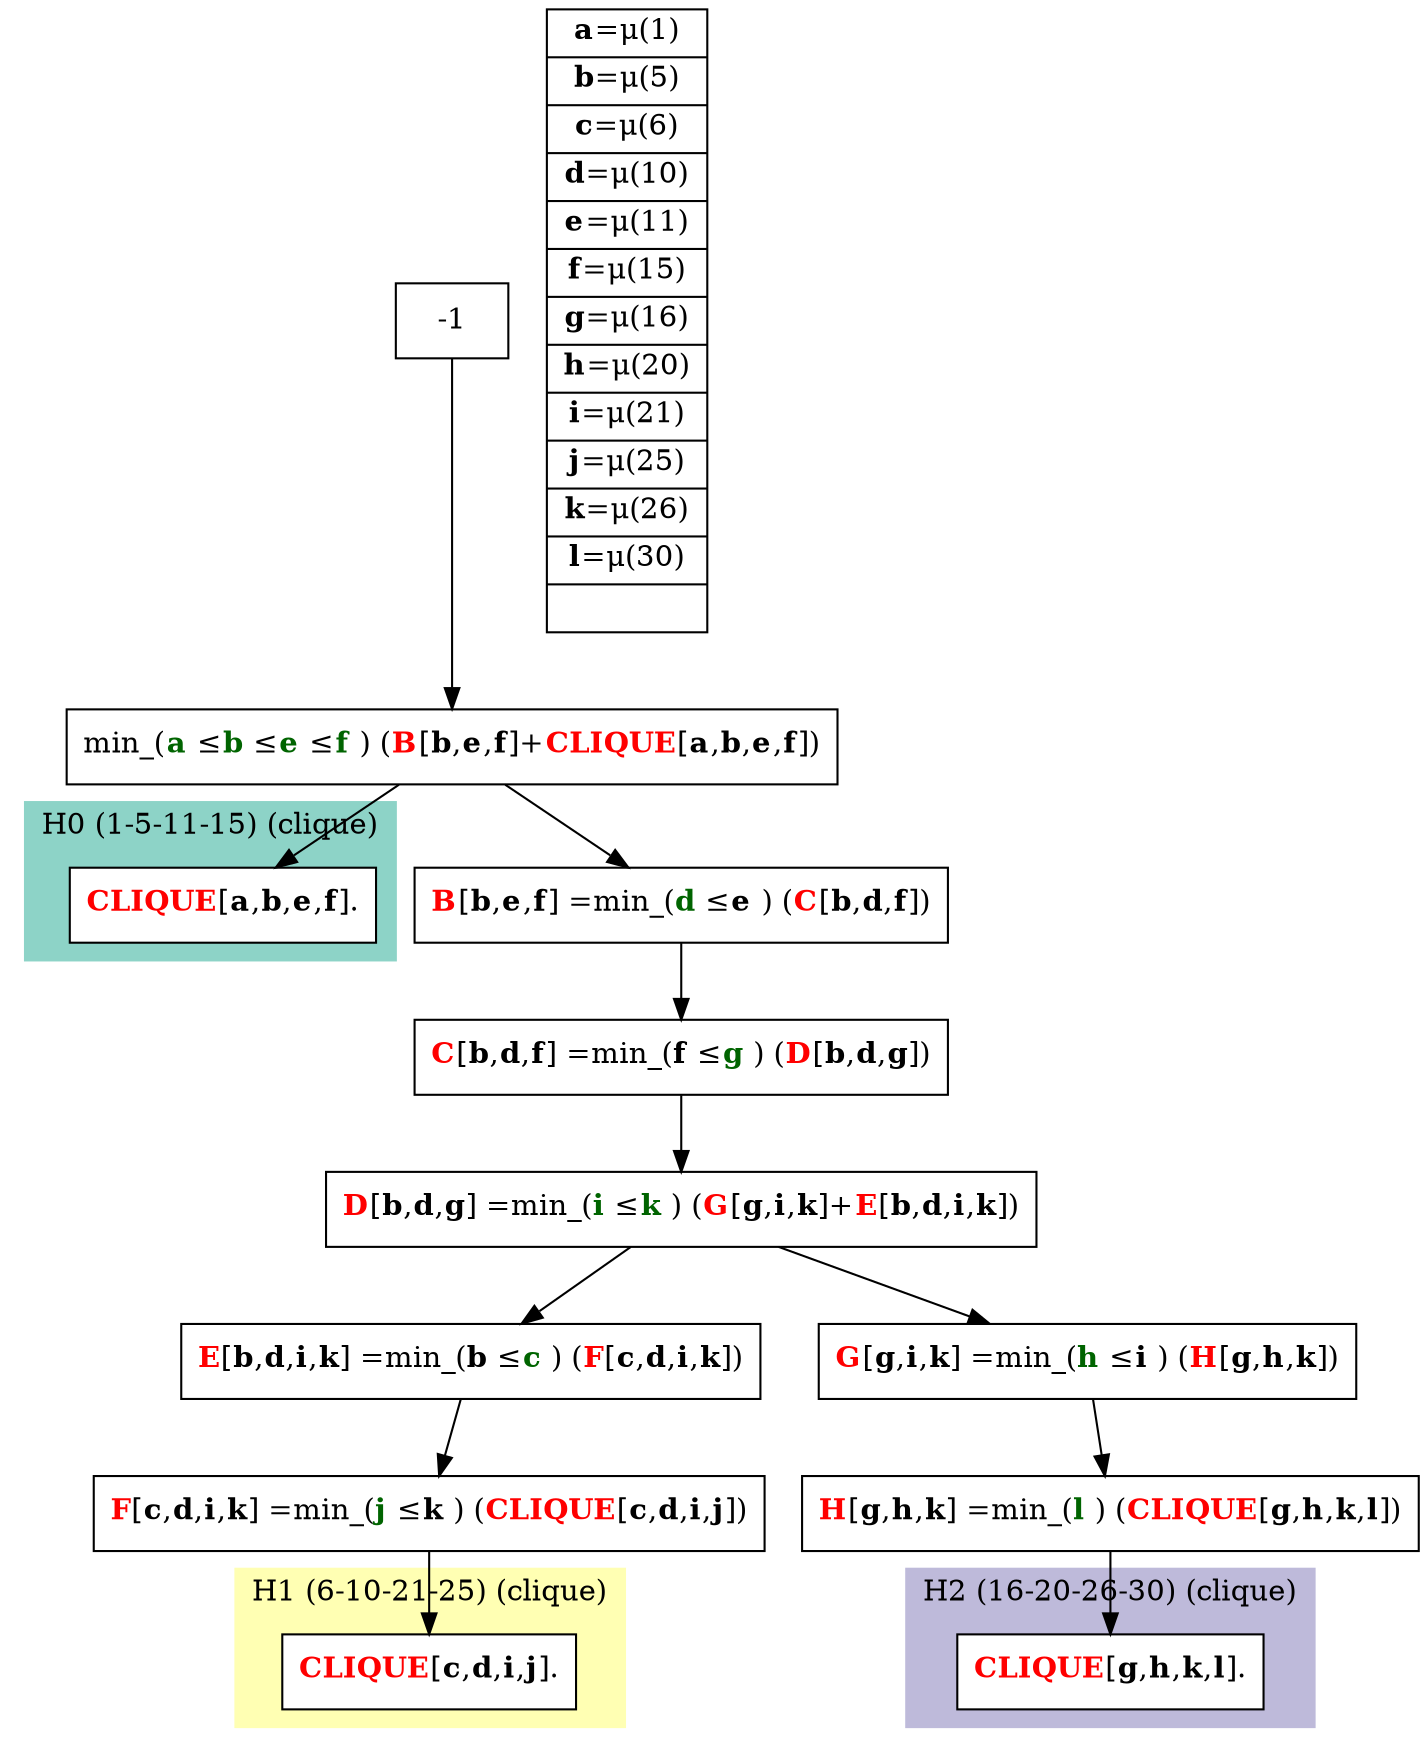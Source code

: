 digraph G {
    node [shape=box];
    subgraph cluster0 {
        node [style=filled,fillcolor=white];
        labeljust="l";
        style=filled;
        color="#8DD3C7";
        H0_0;
        label="H0 (1-5-11-15) (clique)";
    }
    subgraph cluster1 {
        node [style=filled,fillcolor=white];
        labeljust="l";
        style=filled;
        color="#FFFFB3";
        H1_0;
        label="H1 (6-10-21-25) (clique)";
    }
    subgraph cluster2 {
        node [style=filled,fillcolor=white];
        labeljust="l";
        style=filled;
        color="#BEBADA";
        H2_0;
        label="H2 (16-20-26-30) (clique)";
    }
     1 [shape=record,label= <{min_(<FONT COLOR="DARKGREEN"><b>a</b></FONT> &le;<FONT COLOR="DARKGREEN"><b>b</b></FONT> &le;<FONT COLOR="DARKGREEN"><b>e</b></FONT> &le;<FONT COLOR="DARKGREEN"><b>f</b></FONT> ) (<FONT COLOR="RED"><b>B</b></FONT>[<b>b</b>,<b>e</b>,<b>f</b>]+<FONT COLOR="RED"><b>CLIQUE</b></FONT>[<b>a</b>,<b>b</b>,<b>e</b>,<b>f</b>])}> ];
     -1  ->  1;
     H0_0 [shape=record,label= <{<FONT COLOR="RED"><b>CLIQUE</b></FONT>[<b>a</b>,<b>b</b>,<b>e</b>,<b>f</b>].}> ];
     1  ->  H0_0;
     18 [shape=record,label= <{<FONT COLOR="RED"><b>B</b></FONT>[<b>b</b>,<b>e</b>,<b>f</b>] =min_(<FONT COLOR="DARKGREEN"><b>d</b></FONT> &le;<b>e</b> ) (<FONT COLOR="RED"><b>C</b></FONT>[<b>b</b>,<b>d</b>,<b>f</b>])}> ];
     1  ->  18;
     17 [shape=record,label= <{<FONT COLOR="RED"><b>C</b></FONT>[<b>b</b>,<b>d</b>,<b>f</b>] =min_(<b>f</b> &le;<FONT COLOR="DARKGREEN"><b>g</b></FONT> ) (<FONT COLOR="RED"><b>D</b></FONT>[<b>b</b>,<b>d</b>,<b>g</b>])}> ];
     18  ->  17;
     16 [shape=record,label= <{<FONT COLOR="RED"><b>D</b></FONT>[<b>b</b>,<b>d</b>,<b>g</b>] =min_(<FONT COLOR="DARKGREEN"><b>i</b></FONT> &le;<FONT COLOR="DARKGREEN"><b>k</b></FONT> ) (<FONT COLOR="RED"><b>G</b></FONT>[<b>g</b>,<b>i</b>,<b>k</b>]+<FONT COLOR="RED"><b>E</b></FONT>[<b>b</b>,<b>d</b>,<b>i</b>,<b>k</b>])}> ];
     17  ->  16;
     9 [shape=record,label= <{<FONT COLOR="RED"><b>E</b></FONT>[<b>b</b>,<b>d</b>,<b>i</b>,<b>k</b>] =min_(<b>b</b> &le;<FONT COLOR="DARKGREEN"><b>c</b></FONT> ) (<FONT COLOR="RED"><b>F</b></FONT>[<b>c</b>,<b>d</b>,<b>i</b>,<b>k</b>])}> ];
     16  ->  9;
     11 [shape=record,label= <{<FONT COLOR="RED"><b>F</b></FONT>[<b>c</b>,<b>d</b>,<b>i</b>,<b>k</b>] =min_(<FONT COLOR="DARKGREEN"><b>j</b></FONT> &le;<b>k</b> ) (<FONT COLOR="RED"><b>CLIQUE</b></FONT>[<b>c</b>,<b>d</b>,<b>i</b>,<b>j</b>])}> ];
     9  ->  11;
     H1_0 [shape=record,label= <{<FONT COLOR="RED"><b>CLIQUE</b></FONT>[<b>c</b>,<b>d</b>,<b>i</b>,<b>j</b>].}> ];
     11  ->  H1_0;
     20 [shape=record,label= <{<FONT COLOR="RED"><b>G</b></FONT>[<b>g</b>,<b>i</b>,<b>k</b>] =min_(<FONT COLOR="DARKGREEN"><b>h</b></FONT> &le;<b>i</b> ) (<FONT COLOR="RED"><b>H</b></FONT>[<b>g</b>,<b>h</b>,<b>k</b>])}> ];
     16  ->  20;
     22 [shape=record,label= <{<FONT COLOR="RED"><b>H</b></FONT>[<b>g</b>,<b>h</b>,<b>k</b>] =min_(<FONT COLOR="DARKGREEN"><b>l</b></FONT> ) (<FONT COLOR="RED"><b>CLIQUE</b></FONT>[<b>g</b>,<b>h</b>,<b>k</b>,<b>l</b>])}> ];
     20  ->  22;
     H2_0 [shape=record,label= <{<FONT COLOR="RED"><b>CLIQUE</b></FONT>[<b>g</b>,<b>h</b>,<b>k</b>,<b>l</b>].}> ];
     22  ->  H2_0;
    labels [shape=record,label= <{<b>a</b>=&#956;(1) | <b>b</b>=&#956;(5) | <b>c</b>=&#956;(6) | <b>d</b>=&#956;(10) | <b>e</b>=&#956;(11) | <b>f</b>=&#956;(15) | <b>g</b>=&#956;(16) | <b>h</b>=&#956;(20) | <b>i</b>=&#956;(21) | <b>j</b>=&#956;(25) | <b>k</b>=&#956;(26) | <b>l</b>=&#956;(30) | }> ];
}

